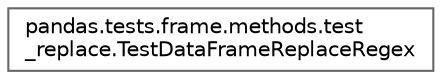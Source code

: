 digraph "Graphical Class Hierarchy"
{
 // LATEX_PDF_SIZE
  bgcolor="transparent";
  edge [fontname=Helvetica,fontsize=10,labelfontname=Helvetica,labelfontsize=10];
  node [fontname=Helvetica,fontsize=10,shape=box,height=0.2,width=0.4];
  rankdir="LR";
  Node0 [id="Node000000",label="pandas.tests.frame.methods.test\l_replace.TestDataFrameReplaceRegex",height=0.2,width=0.4,color="grey40", fillcolor="white", style="filled",URL="$db/d5d/classpandas_1_1tests_1_1frame_1_1methods_1_1test__replace_1_1TestDataFrameReplaceRegex.html",tooltip=" "];
}
